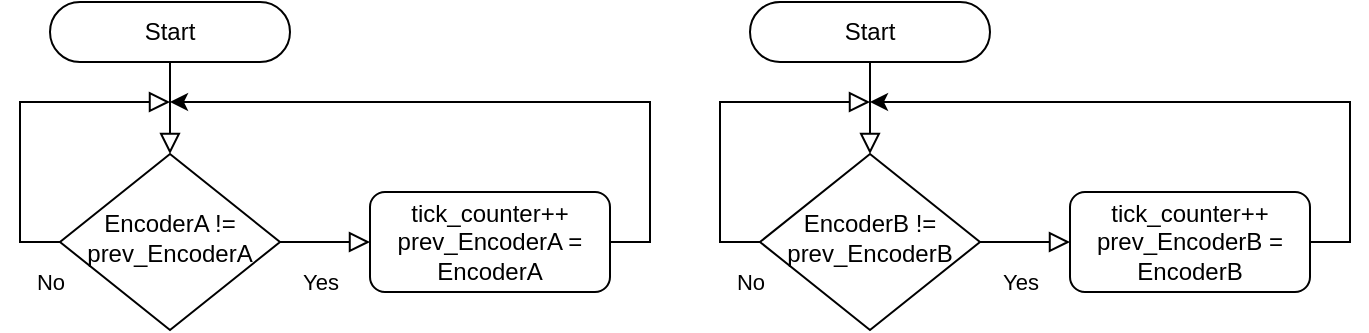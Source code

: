 <mxfile version="23.1.4" type="device">
  <diagram id="C5RBs43oDa-KdzZeNtuy" name="Page-1">
    <mxGraphModel dx="1075" dy="435" grid="1" gridSize="10" guides="1" tooltips="1" connect="1" arrows="1" fold="1" page="1" pageScale="1" pageWidth="827" pageHeight="1169" math="0" shadow="0">
      <root>
        <mxCell id="WIyWlLk6GJQsqaUBKTNV-0" />
        <mxCell id="WIyWlLk6GJQsqaUBKTNV-1" parent="WIyWlLk6GJQsqaUBKTNV-0" />
        <mxCell id="WIyWlLk6GJQsqaUBKTNV-2" value="" style="rounded=0;html=1;jettySize=auto;orthogonalLoop=1;fontSize=11;endArrow=block;endFill=0;endSize=8;strokeWidth=1;shadow=0;labelBackgroundColor=none;edgeStyle=orthogonalEdgeStyle;entryX=0.5;entryY=0;entryDx=0;entryDy=0;" parent="WIyWlLk6GJQsqaUBKTNV-1" source="WIyWlLk6GJQsqaUBKTNV-3" target="ODqKFoIz9CSUFECiPgLE-3" edge="1">
          <mxGeometry relative="1" as="geometry">
            <mxPoint x="125" y="160" as="targetPoint" />
          </mxGeometry>
        </mxCell>
        <mxCell id="WIyWlLk6GJQsqaUBKTNV-3" value="Start" style="rounded=1;whiteSpace=wrap;html=1;fontSize=12;glass=0;strokeWidth=1;shadow=0;arcSize=50;" parent="WIyWlLk6GJQsqaUBKTNV-1" vertex="1">
          <mxGeometry x="65" y="80" width="120" height="30" as="geometry" />
        </mxCell>
        <mxCell id="ODqKFoIz9CSUFECiPgLE-2" value="Yes" style="edgeStyle=orthogonalEdgeStyle;rounded=0;html=1;jettySize=auto;orthogonalLoop=1;fontSize=11;endArrow=block;endFill=0;endSize=8;strokeWidth=1;shadow=0;labelBackgroundColor=none;" edge="1" parent="WIyWlLk6GJQsqaUBKTNV-1" source="ODqKFoIz9CSUFECiPgLE-3" target="ODqKFoIz9CSUFECiPgLE-4">
          <mxGeometry x="-0.111" y="-20" relative="1" as="geometry">
            <mxPoint as="offset" />
          </mxGeometry>
        </mxCell>
        <mxCell id="ODqKFoIz9CSUFECiPgLE-3" value="EncoderA != prev_EncoderA" style="rhombus;whiteSpace=wrap;html=1;shadow=0;fontFamily=Helvetica;fontSize=12;align=center;strokeWidth=1;spacing=6;spacingTop=-4;" vertex="1" parent="WIyWlLk6GJQsqaUBKTNV-1">
          <mxGeometry x="70" y="156" width="110" height="88" as="geometry" />
        </mxCell>
        <mxCell id="ODqKFoIz9CSUFECiPgLE-11" style="edgeStyle=orthogonalEdgeStyle;rounded=0;orthogonalLoop=1;jettySize=auto;html=1;exitX=1;exitY=0.5;exitDx=0;exitDy=0;" edge="1" parent="WIyWlLk6GJQsqaUBKTNV-1" source="ODqKFoIz9CSUFECiPgLE-4">
          <mxGeometry relative="1" as="geometry">
            <mxPoint x="125" y="130" as="targetPoint" />
            <Array as="points">
              <mxPoint x="365" y="200" />
              <mxPoint x="365" y="130" />
            </Array>
          </mxGeometry>
        </mxCell>
        <mxCell id="ODqKFoIz9CSUFECiPgLE-4" value="tick_counter++&lt;br&gt;prev_EncoderA = EncoderA" style="rounded=1;whiteSpace=wrap;html=1;fontSize=12;glass=0;strokeWidth=1;shadow=0;" vertex="1" parent="WIyWlLk6GJQsqaUBKTNV-1">
          <mxGeometry x="225" y="175" width="120" height="50" as="geometry" />
        </mxCell>
        <mxCell id="ODqKFoIz9CSUFECiPgLE-5" value="No" style="rounded=0;html=1;jettySize=auto;orthogonalLoop=1;fontSize=11;endArrow=block;endFill=0;endSize=8;strokeWidth=1;shadow=0;labelBackgroundColor=none;edgeStyle=orthogonalEdgeStyle;exitX=0;exitY=0.5;exitDx=0;exitDy=0;" edge="1" parent="WIyWlLk6GJQsqaUBKTNV-1" source="ODqKFoIz9CSUFECiPgLE-3">
          <mxGeometry x="-0.939" y="20" relative="1" as="geometry">
            <mxPoint as="offset" />
            <mxPoint x="125" y="360" as="sourcePoint" />
            <mxPoint x="125" y="130" as="targetPoint" />
            <Array as="points">
              <mxPoint x="50" y="200" />
              <mxPoint x="50" y="130" />
            </Array>
          </mxGeometry>
        </mxCell>
        <mxCell id="ODqKFoIz9CSUFECiPgLE-12" value="" style="rounded=0;html=1;jettySize=auto;orthogonalLoop=1;fontSize=11;endArrow=block;endFill=0;endSize=8;strokeWidth=1;shadow=0;labelBackgroundColor=none;edgeStyle=orthogonalEdgeStyle;entryX=0.5;entryY=0;entryDx=0;entryDy=0;" edge="1" parent="WIyWlLk6GJQsqaUBKTNV-1" source="ODqKFoIz9CSUFECiPgLE-13" target="ODqKFoIz9CSUFECiPgLE-15">
          <mxGeometry relative="1" as="geometry">
            <mxPoint x="480" y="150" as="targetPoint" />
          </mxGeometry>
        </mxCell>
        <mxCell id="ODqKFoIz9CSUFECiPgLE-13" value="Start" style="rounded=1;whiteSpace=wrap;html=1;fontSize=12;glass=0;strokeWidth=1;shadow=0;arcSize=50;" vertex="1" parent="WIyWlLk6GJQsqaUBKTNV-1">
          <mxGeometry x="415" y="80" width="120" height="30" as="geometry" />
        </mxCell>
        <mxCell id="ODqKFoIz9CSUFECiPgLE-14" value="Yes" style="edgeStyle=orthogonalEdgeStyle;rounded=0;html=1;jettySize=auto;orthogonalLoop=1;fontSize=11;endArrow=block;endFill=0;endSize=8;strokeWidth=1;shadow=0;labelBackgroundColor=none;" edge="1" parent="WIyWlLk6GJQsqaUBKTNV-1" source="ODqKFoIz9CSUFECiPgLE-15" target="ODqKFoIz9CSUFECiPgLE-17">
          <mxGeometry x="-0.111" y="-20" relative="1" as="geometry">
            <mxPoint as="offset" />
          </mxGeometry>
        </mxCell>
        <mxCell id="ODqKFoIz9CSUFECiPgLE-15" value="EncoderB != prev_EncoderB" style="rhombus;whiteSpace=wrap;html=1;shadow=0;fontFamily=Helvetica;fontSize=12;align=center;strokeWidth=1;spacing=6;spacingTop=-4;" vertex="1" parent="WIyWlLk6GJQsqaUBKTNV-1">
          <mxGeometry x="420" y="156" width="110" height="88" as="geometry" />
        </mxCell>
        <mxCell id="ODqKFoIz9CSUFECiPgLE-16" style="edgeStyle=orthogonalEdgeStyle;rounded=0;orthogonalLoop=1;jettySize=auto;html=1;exitX=1;exitY=0.5;exitDx=0;exitDy=0;" edge="1" parent="WIyWlLk6GJQsqaUBKTNV-1" source="ODqKFoIz9CSUFECiPgLE-17">
          <mxGeometry relative="1" as="geometry">
            <mxPoint x="475" y="130" as="targetPoint" />
            <Array as="points">
              <mxPoint x="715" y="200" />
              <mxPoint x="715" y="130" />
            </Array>
          </mxGeometry>
        </mxCell>
        <mxCell id="ODqKFoIz9CSUFECiPgLE-17" value="tick_counter++&lt;br&gt;prev_EncoderB = EncoderB" style="rounded=1;whiteSpace=wrap;html=1;fontSize=12;glass=0;strokeWidth=1;shadow=0;" vertex="1" parent="WIyWlLk6GJQsqaUBKTNV-1">
          <mxGeometry x="575" y="175" width="120" height="50" as="geometry" />
        </mxCell>
        <mxCell id="ODqKFoIz9CSUFECiPgLE-18" value="No" style="rounded=0;html=1;jettySize=auto;orthogonalLoop=1;fontSize=11;endArrow=block;endFill=0;endSize=8;strokeWidth=1;shadow=0;labelBackgroundColor=none;edgeStyle=orthogonalEdgeStyle;exitX=0;exitY=0.5;exitDx=0;exitDy=0;" edge="1" parent="WIyWlLk6GJQsqaUBKTNV-1" source="ODqKFoIz9CSUFECiPgLE-15">
          <mxGeometry x="-0.939" y="20" relative="1" as="geometry">
            <mxPoint as="offset" />
            <mxPoint x="475" y="360" as="sourcePoint" />
            <mxPoint x="475" y="130" as="targetPoint" />
            <Array as="points">
              <mxPoint x="400" y="200" />
              <mxPoint x="400" y="130" />
            </Array>
          </mxGeometry>
        </mxCell>
      </root>
    </mxGraphModel>
  </diagram>
</mxfile>
